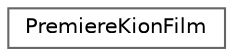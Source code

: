 digraph "Иерархия классов. Графический вид."
{
 // LATEX_PDF_SIZE
  bgcolor="transparent";
  edge [fontname=Helvetica,fontsize=10,labelfontname=Helvetica,labelfontsize=10];
  node [fontname=Helvetica,fontsize=10,shape=box,height=0.2,width=0.4];
  rankdir="LR";
  Node0 [id="Node000000",label="PremiereKionFilm",height=0.2,width=0.4,color="grey40", fillcolor="white", style="filled",URL="$class_premiere_kion_film.html",tooltip="Производный класс для представления премьерных фильмов."];
}

